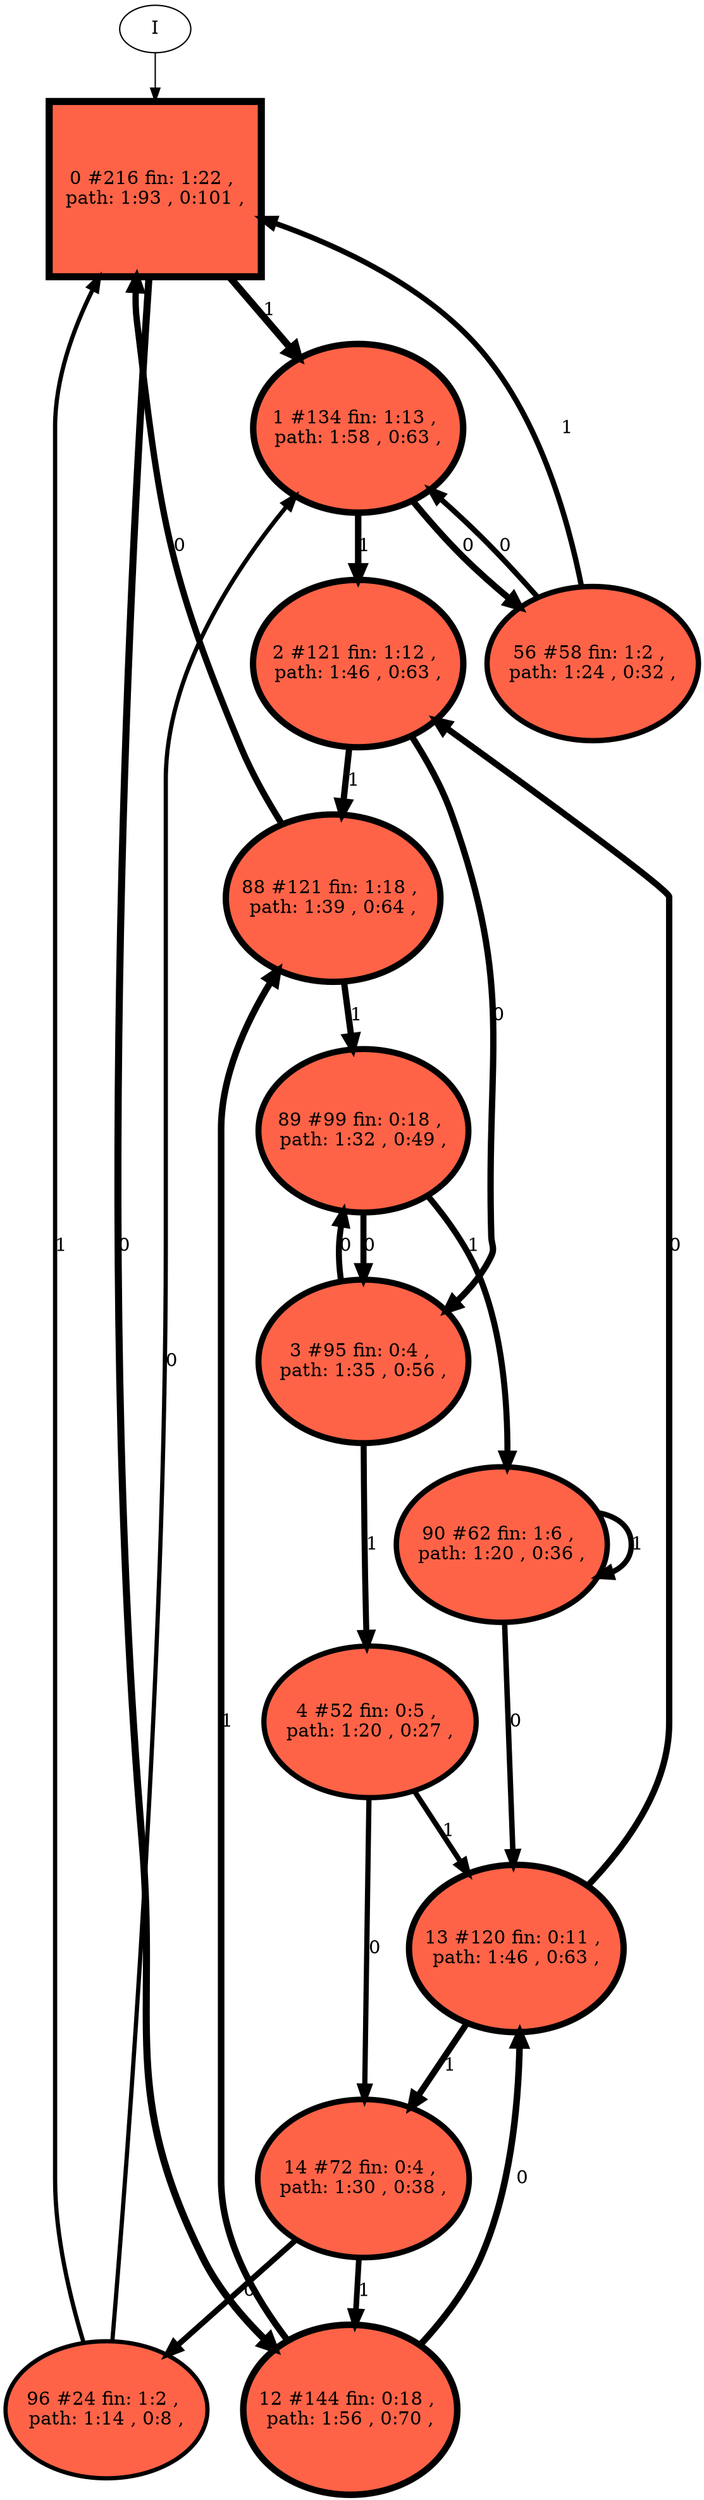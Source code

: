 // produced with flexfringe // 
digraph DFA {
	0 [label="root" shape=box];
		I -> 0;
	0 [ label="0 #216 fin: 1:22 , 
 path: 1:93 , 0:101 , " , style=filled, fillcolor="tomato", width=1.85315, height=1.85315, penwidth=5.3799];
		0 -> 1 [label="1 " , penwidth=5.3799 ];
		0 -> 12 [label="0 " , penwidth=5.3799 ];
	1 [ label="1 #134 fin: 1:13 , 
 path: 1:58 , 0:63 , " , style=filled, fillcolor="tomato", width=1.77585, height=1.77585, penwidth=4.90527];
		1 -> 2 [label="1 " , penwidth=4.90527 ];
		1 -> 56 [label="0 " , penwidth=4.90527 ];
	12 [ label="12 #144 fin: 0:18 , 
 path: 1:56 , 0:70 , " , style=filled, fillcolor="tomato", width=1.78787, height=1.78787, penwidth=4.97673];
		12 -> 88 [label="1 " , penwidth=4.97673 ];
		12 -> 13 [label="0 " , penwidth=4.97673 ];
	2 [ label="2 #121 fin: 1:12 , 
 path: 1:46 , 0:63 , " , style=filled, fillcolor="tomato", width=1.75855, height=1.75855, penwidth=4.80402];
		2 -> 88 [label="1 " , penwidth=4.80402 ];
		2 -> 3 [label="0 " , penwidth=4.80402 ];
	56 [ label="56 #58 fin: 1:2 , 
 path: 1:24 , 0:32 , " , style=filled, fillcolor="tomato", width=1.62483, height=1.62483, penwidth=4.07754];
		56 -> 0 [label="1 " , penwidth=4.07754 ];
		56 -> 1 [label="0 " , penwidth=4.07754 ];
	88 [ label="88 #121 fin: 1:18 , 
 path: 1:39 , 0:64 , " , style=filled, fillcolor="tomato", width=1.75855, height=1.75855, penwidth=4.80402];
		88 -> 89 [label="1 " , penwidth=4.80402 ];
		88 -> 0 [label="0 " , penwidth=4.80402 ];
	13 [ label="13 #120 fin: 0:11 , 
 path: 1:46 , 0:63 , " , style=filled, fillcolor="tomato", width=1.75713, height=1.75713, penwidth=4.79579];
		13 -> 14 [label="1 " , penwidth=4.79579 ];
		13 -> 2 [label="0 " , penwidth=4.79579 ];
	3 [ label="3 #95 fin: 0:4 , 
 path: 1:35 , 0:56 , " , style=filled, fillcolor="tomato", width=1.71638, height=1.71638, penwidth=4.56435];
		3 -> 4 [label="1 " , penwidth=4.56435 ];
		3 -> 89 [label="0 " , penwidth=4.56435 ];
	89 [ label="89 #99 fin: 0:18 , 
 path: 1:32 , 0:49 , " , style=filled, fillcolor="tomato", width=1.72369, height=1.72369, penwidth=4.60517];
		89 -> 90 [label="1 " , penwidth=4.60517 ];
		89 -> 3 [label="0 " , penwidth=4.60517 ];
	14 [ label="14 #72 fin: 0:4 , 
 path: 1:30 , 0:38 , " , style=filled, fillcolor="tomato", width=1.66591, height=1.66591, penwidth=4.29046];
		14 -> 12 [label="1 " , penwidth=4.29046 ];
		14 -> 96 [label="0 " , penwidth=4.29046 ];
	4 [ label="4 #52 fin: 0:5 , 
 path: 1:20 , 0:27 , " , style=filled, fillcolor="tomato", width=1.60348, height=1.60348, penwidth=3.97029];
		4 -> 13 [label="1 " , penwidth=3.97029 ];
		4 -> 14 [label="0 " , penwidth=3.97029 ];
	90 [ label="90 #62 fin: 1:6 , 
 path: 1:20 , 0:36 , " , style=filled, fillcolor="tomato", width=1.63766, height=1.63766, penwidth=4.14313];
		90 -> 90 [label="1 " , penwidth=4.14313 ];
		90 -> 13 [label="0 " , penwidth=4.14313 ];
	96 [ label="96 #24 fin: 1:2 , 
 path: 1:14 , 0:8 , " , style=filled, fillcolor="tomato", width=1.43957, height=1.43957, penwidth=3.21888];
		96 -> 0 [label="1 " , penwidth=3.21888 ];
		96 -> 1 [label="0 " , penwidth=3.21888 ];
}

